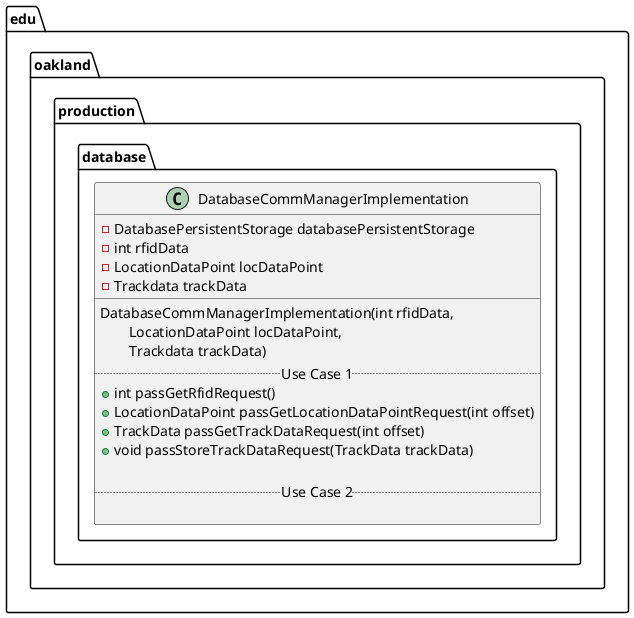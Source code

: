 @startuml DatabaseCommManagerImplementation

package edu.oakland.production.database {
    class DatabaseCommManagerImplementation {
        - DatabasePersistentStorage databasePersistentStorage
        - int rfidData
        - LocationDataPoint locDataPoint
        - Trackdata trackData
        __
        DatabaseCommManagerImplementation(int rfidData,
         \tLocationDataPoint locDataPoint,
         \tTrackdata trackData)
        .. Use Case 1 ..
        + int passGetRfidRequest()
        + LocationDataPoint passGetLocationDataPointRequest(int offset)
        + TrackData passGetTrackDataRequest(int offset)
        + void passStoreTrackDataRequest(TrackData trackData)

        .. Use Case 2 ..

    }
}

@enduml